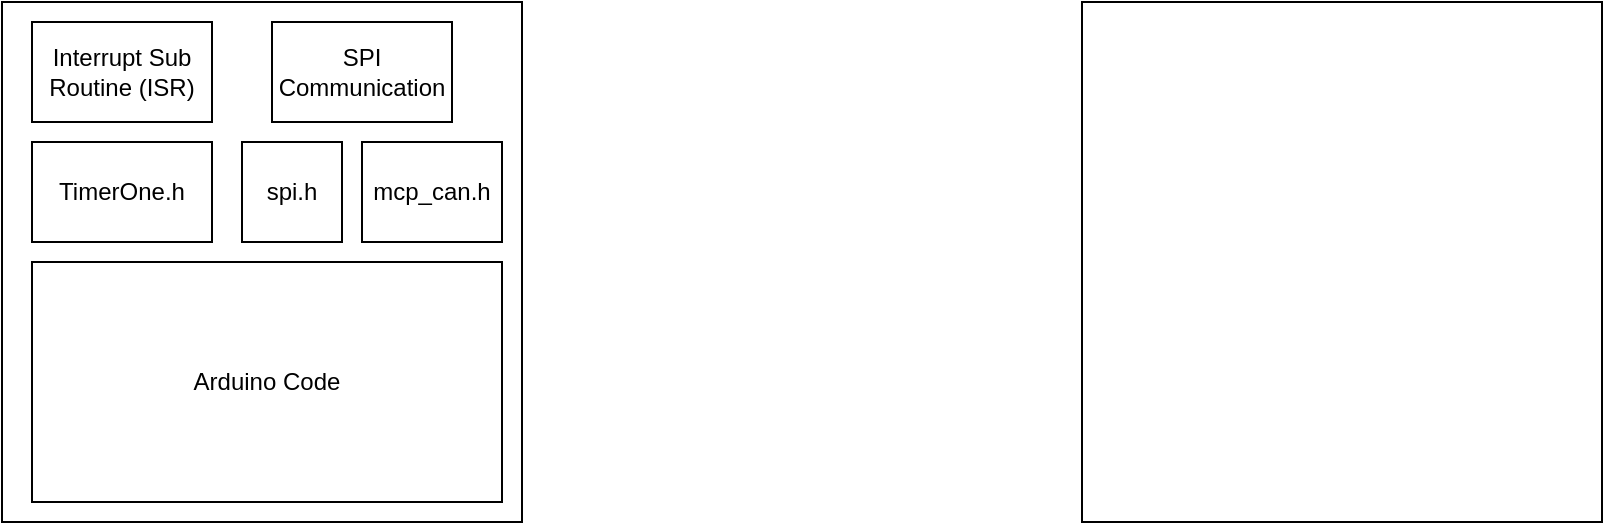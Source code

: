 <mxfile version="28.0.7">
  <diagram name="Page-1" id="omOHPllpFwhAGLh-UTjf">
    <mxGraphModel dx="1123" dy="661" grid="1" gridSize="10" guides="1" tooltips="1" connect="1" arrows="1" fold="1" page="1" pageScale="1" pageWidth="1169" pageHeight="827" math="0" shadow="0">
      <root>
        <mxCell id="0" />
        <mxCell id="1" parent="0" />
        <mxCell id="ucC79e3HvEud2j4dHQeN-9" value="" style="whiteSpace=wrap;html=1;aspect=fixed;fillColor=none;" vertex="1" parent="1">
          <mxGeometry x="600" y="190" width="260" height="260" as="geometry" />
        </mxCell>
        <mxCell id="ucC79e3HvEud2j4dHQeN-10" value="" style="group" vertex="1" connectable="0" parent="1">
          <mxGeometry x="60" y="190" width="260" height="260" as="geometry" />
        </mxCell>
        <mxCell id="ucC79e3HvEud2j4dHQeN-1" value="" style="whiteSpace=wrap;html=1;aspect=fixed;fillColor=none;" vertex="1" parent="ucC79e3HvEud2j4dHQeN-10">
          <mxGeometry width="260" height="260" as="geometry" />
        </mxCell>
        <mxCell id="ucC79e3HvEud2j4dHQeN-3" value="Interrupt Sub Routine (ISR)" style="rounded=0;whiteSpace=wrap;html=1;" vertex="1" parent="ucC79e3HvEud2j4dHQeN-10">
          <mxGeometry x="15" y="10" width="90" height="50" as="geometry" />
        </mxCell>
        <mxCell id="ucC79e3HvEud2j4dHQeN-4" value="Arduino Code" style="rounded=0;whiteSpace=wrap;html=1;" vertex="1" parent="ucC79e3HvEud2j4dHQeN-10">
          <mxGeometry x="15" y="130" width="235" height="120" as="geometry" />
        </mxCell>
        <mxCell id="ucC79e3HvEud2j4dHQeN-5" value="SPI Communication" style="rounded=0;whiteSpace=wrap;html=1;" vertex="1" parent="ucC79e3HvEud2j4dHQeN-10">
          <mxGeometry x="135" y="10" width="90" height="50" as="geometry" />
        </mxCell>
        <mxCell id="ucC79e3HvEud2j4dHQeN-6" value="TimerOne.h" style="rounded=0;whiteSpace=wrap;html=1;" vertex="1" parent="ucC79e3HvEud2j4dHQeN-10">
          <mxGeometry x="15" y="70" width="90" height="50" as="geometry" />
        </mxCell>
        <mxCell id="ucC79e3HvEud2j4dHQeN-7" value="mcp_can.h" style="rounded=0;whiteSpace=wrap;html=1;" vertex="1" parent="ucC79e3HvEud2j4dHQeN-10">
          <mxGeometry x="180" y="70" width="70" height="50" as="geometry" />
        </mxCell>
        <mxCell id="ucC79e3HvEud2j4dHQeN-8" value="spi.h" style="rounded=0;whiteSpace=wrap;html=1;" vertex="1" parent="ucC79e3HvEud2j4dHQeN-10">
          <mxGeometry x="120" y="70" width="50" height="50" as="geometry" />
        </mxCell>
      </root>
    </mxGraphModel>
  </diagram>
</mxfile>
